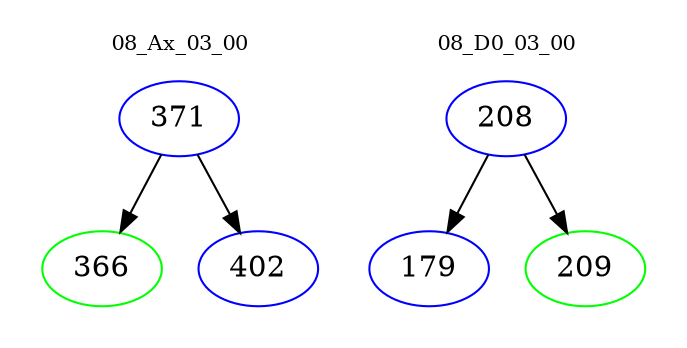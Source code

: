 digraph{
subgraph cluster_0 {
color = white
label = "08_Ax_03_00";
fontsize=10;
T0_371 [label="371", color="blue"]
T0_371 -> T0_366 [color="black"]
T0_366 [label="366", color="green"]
T0_371 -> T0_402 [color="black"]
T0_402 [label="402", color="blue"]
}
subgraph cluster_1 {
color = white
label = "08_D0_03_00";
fontsize=10;
T1_208 [label="208", color="blue"]
T1_208 -> T1_179 [color="black"]
T1_179 [label="179", color="blue"]
T1_208 -> T1_209 [color="black"]
T1_209 [label="209", color="green"]
}
}
